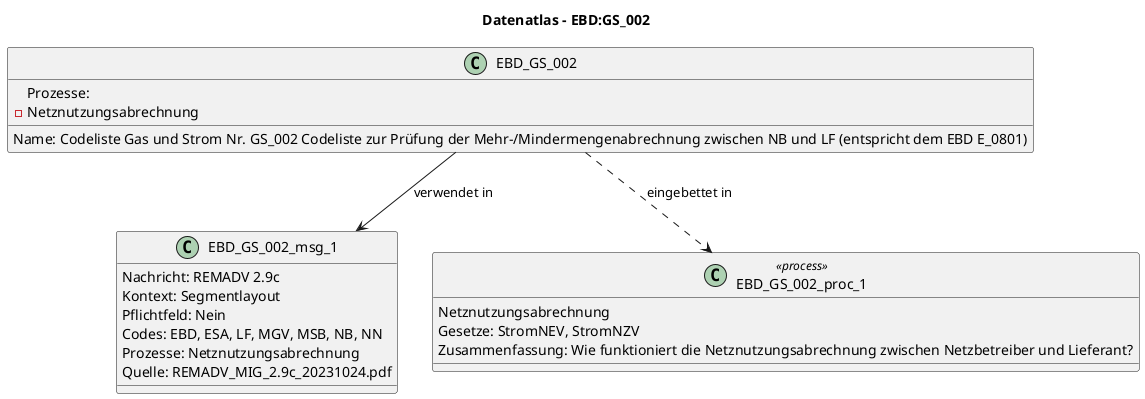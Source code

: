 @startuml
title Datenatlas – EBD:GS_002
class EBD_GS_002 {
  Name: Codeliste Gas und Strom Nr. GS_002 Codeliste zur Prüfung der Mehr-/Mindermengenabrechnung zwischen NB und LF (entspricht dem EBD E_0801)
  Prozesse:
    - Netznutzungsabrechnung
}
class EBD_GS_002_msg_1 {
  Nachricht: REMADV 2.9c
  Kontext: Segmentlayout
  Pflichtfeld: Nein
  Codes: EBD, ESA, LF, MGV, MSB, NB, NN
  Prozesse: Netznutzungsabrechnung
  Quelle: REMADV_MIG_2.9c_20231024.pdf
}
EBD_GS_002 --> EBD_GS_002_msg_1 : verwendet in
class EBD_GS_002_proc_1 <<process>> {
  Netznutzungsabrechnung
  Gesetze: StromNEV, StromNZV
  Zusammenfassung: Wie funktioniert die Netznutzungsabrechnung zwischen Netzbetreiber und Lieferant?
}
EBD_GS_002 ..> EBD_GS_002_proc_1 : eingebettet in
@enduml